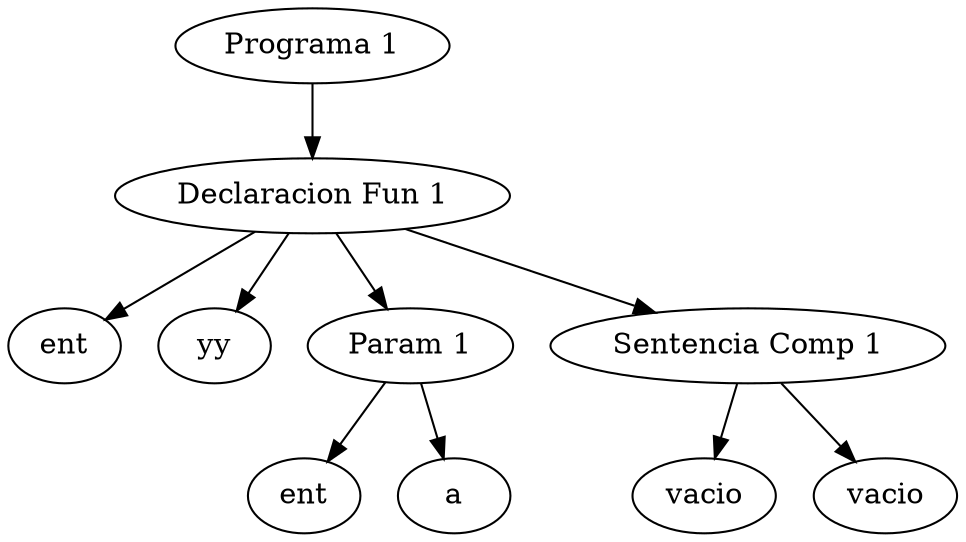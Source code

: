 digraph G {
	"Programa 1" -> "Declaracion Fun 1"
	1 [label="ent"]
	"Declaracion Fun 1" -> 1
	2 [label="yy"]
	"Declaracion Fun 1" -> 2
	"Declaracion Fun 1" -> "Param 1"
	3 [label="ent"]
	"Param 1" -> 3
	4 [label="a"]
	"Param 1" -> 4
	"Declaracion Fun 1" -> "Sentencia Comp 1"
	5 [label="vacio"]
	"Sentencia Comp 1" -> 5
	6 [label="vacio"]
	"Sentencia Comp 1" -> 6
}